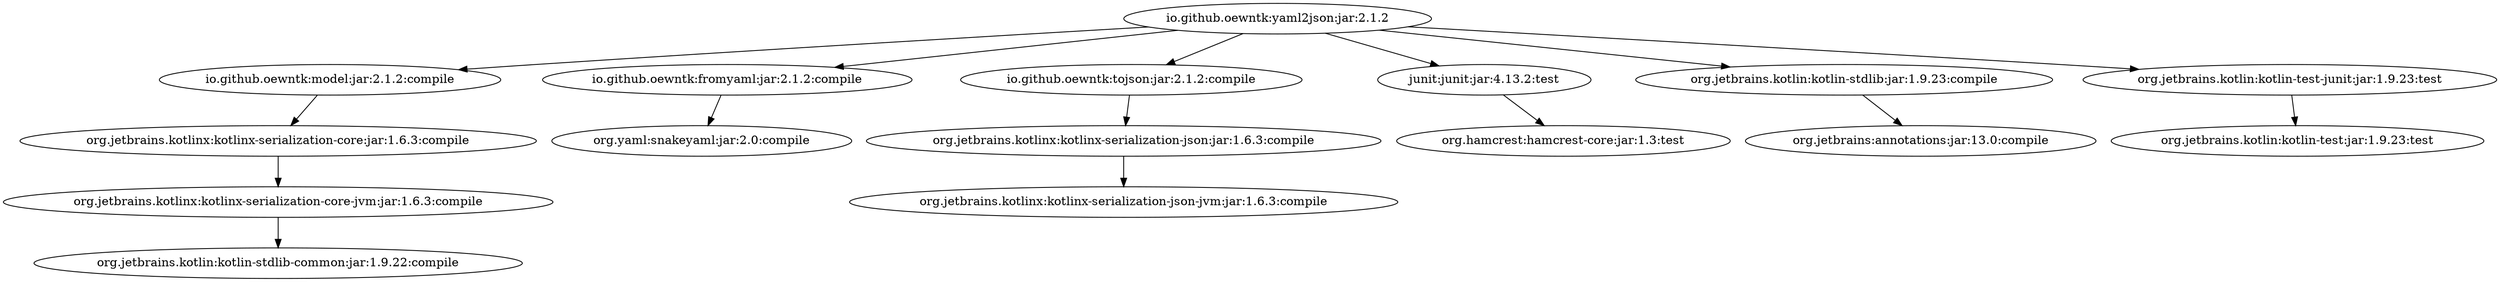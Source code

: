 digraph "io.github.oewntk:yaml2json:jar:2.1.2" {
	"io.github.oewntk:yaml2json:jar:2.1.2" -> "io.github.oewntk:model:jar:2.1.2:compile" ;
	"io.github.oewntk:yaml2json:jar:2.1.2" -> "io.github.oewntk:fromyaml:jar:2.1.2:compile" ;
	"io.github.oewntk:yaml2json:jar:2.1.2" -> "io.github.oewntk:tojson:jar:2.1.2:compile" ;
	"io.github.oewntk:yaml2json:jar:2.1.2" -> "junit:junit:jar:4.13.2:test" ;
	"io.github.oewntk:yaml2json:jar:2.1.2" -> "org.jetbrains.kotlin:kotlin-stdlib:jar:1.9.23:compile" ;
	"io.github.oewntk:yaml2json:jar:2.1.2" -> "org.jetbrains.kotlin:kotlin-test-junit:jar:1.9.23:test" ;
	"io.github.oewntk:model:jar:2.1.2:compile" -> "org.jetbrains.kotlinx:kotlinx-serialization-core:jar:1.6.3:compile" ;
	"org.jetbrains.kotlinx:kotlinx-serialization-core:jar:1.6.3:compile" -> "org.jetbrains.kotlinx:kotlinx-serialization-core-jvm:jar:1.6.3:compile" ; 
	"org.jetbrains.kotlinx:kotlinx-serialization-core-jvm:jar:1.6.3:compile" -> "org.jetbrains.kotlin:kotlin-stdlib-common:jar:1.9.22:compile" ; 
	"io.github.oewntk:fromyaml:jar:2.1.2:compile" -> "org.yaml:snakeyaml:jar:2.0:compile" ;
	"io.github.oewntk:tojson:jar:2.1.2:compile" -> "org.jetbrains.kotlinx:kotlinx-serialization-json:jar:1.6.3:compile" ;
	"org.jetbrains.kotlinx:kotlinx-serialization-json:jar:1.6.3:compile" -> "org.jetbrains.kotlinx:kotlinx-serialization-json-jvm:jar:1.6.3:compile" ; 
	"junit:junit:jar:4.13.2:test" -> "org.hamcrest:hamcrest-core:jar:1.3:test" ; 
	"org.jetbrains.kotlin:kotlin-stdlib:jar:1.9.23:compile" -> "org.jetbrains:annotations:jar:13.0:compile" ; 
	"org.jetbrains.kotlin:kotlin-test-junit:jar:1.9.23:test" -> "org.jetbrains.kotlin:kotlin-test:jar:1.9.23:test" ; 
 } 